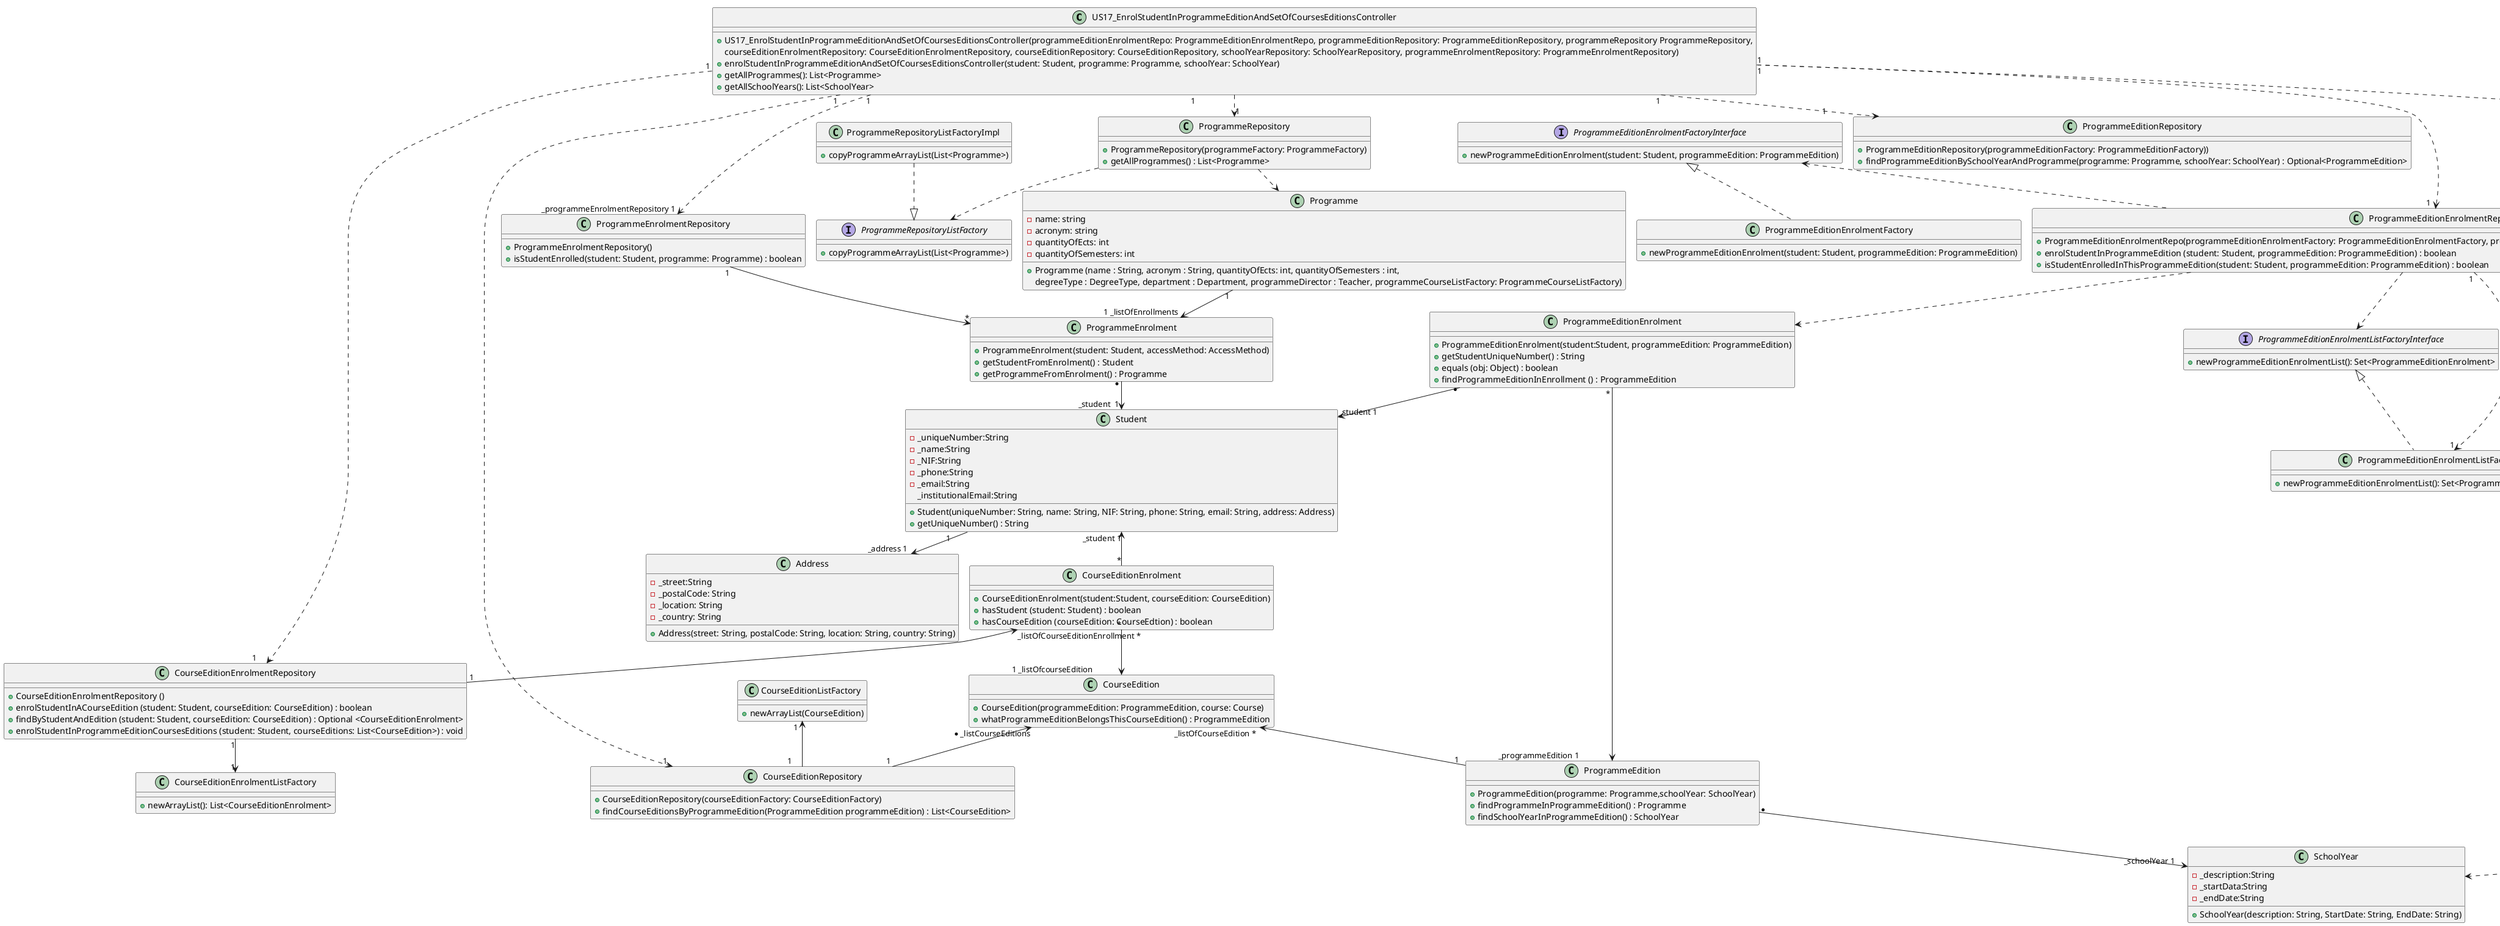 @startuml
!pragma layout smetana
'left to right direction


class US17_EnrolStudentInProgrammeEditionAndSetOfCoursesEditionsController {
    +US17_EnrolStudentInProgrammeEditionAndSetOfCoursesEditionsController(programmeEditionEnrolmentRepo: ProgrammeEditionEnrolmentRepo, programmeEditionRepository: ProgrammeEditionRepository, programmeRepository ProgrammeRepository,
    courseEditionEnrolmentRepository: CourseEditionEnrolmentRepository, courseEditionRepository: CourseEditionRepository, schoolYearRepository: SchoolYearRepository, programmeEnrolmentRepository: ProgrammeEnrolmentRepository)
    +enrolStudentInProgrammeEditionAndSetOfCoursesEditionsController(student: Student, programme: Programme, schoolYear: SchoolYear)
    +getAllProgrammes(): List<Programme>
    +getAllSchoolYears(): List<SchoolYear>
}
class CourseEditionEnrolment {
    +CourseEditionEnrolment(student:Student, courseEdition: CourseEdition)
    +hasStudent (student: Student) : boolean
    +hasCourseEdition (courseEdition: CourseEdtion) : boolean
}

class CourseEditionEnrolmentRepository {
    +CourseEditionEnrolmentRepository ()
    +enrolStudentInACourseEdition (student: Student, courseEdition: CourseEdition) : boolean
    +findByStudentAndEdition (student: Student, courseEdition: CourseEdition) : Optional <CourseEditionEnrolment>
    +enrolStudentInProgrammeEditionCoursesEditions (student: Student, courseEditions: List<CourseEdition>) : void
}

class CourseEditionEnrolmentListFactory {
    +newArrayList(): List<CourseEditionEnrolment>
}

class ProgrammeEditionEnrolment {
    +ProgrammeEditionEnrolment(student:Student, programmeEdition: ProgrammeEdition)
    +getStudentUniqueNumber() : String
    +equals (obj: Object) : boolean
    +findProgrammeEditionInEnrollment () : ProgrammeEdition
}

class ProgrammeEditionEnrolmentRepo {
    +ProgrammeEditionEnrolmentRepo(programmeEditionEnrolmentFactory: ProgrammeEditionEnrolmentFactory, programmeEditionEnrolmentListFactory: ProgrammeEditionEnrolmentListFactory)
    +enrolStudentInProgrammeEdition (student: Student, programmeEdition: ProgrammeEdition) : boolean
    +isStudentEnrolledInThisProgrammeEdition(student: Student, programmeEdition: ProgrammeEdition) : boolean
}

class ProgrammeEditionEnrolmentFactory {
    +newProgrammeEditionEnrolment(student: Student, programmeEdition: ProgrammeEdition)
}

interface ProgrammeEditionEnrolmentFactoryInterface{
    +newProgrammeEditionEnrolment(student: Student, programmeEdition: ProgrammeEdition)
}

class ProgrammeEditionEnrolmentListFactory{
    +newProgrammeEditionEnrolmentList(): Set<ProgrammeEditionEnrolment>
}

interface ProgrammeEditionEnrolmentListFactoryInterface {
    +newProgrammeEditionEnrolmentList(): Set<ProgrammeEditionEnrolment>
}

class Programme {
     - name: string
     - acronym: string
     - quantityOfEcts: int
     - quantityOfSemesters: int
     + Programme (name : String, acronym : String, quantityOfEcts: int, quantityOfSemesters : int,
     degreeType : DegreeType, department : Department, programmeDirector : Teacher, programmeCourseListFactory: ProgrammeCourseListFactory)
 }

class ProgrammeRepository {
    +ProgrammeRepository(programmeFactory: ProgrammeFactory)
    +getAllProgrammes() : List<Programme>
}

class ProgrammeRepositoryListFactoryImpl {
    +copyProgrammeArrayList(List<Programme>)
}

interface ProgrammeRepositoryListFactory {
    +copyProgrammeArrayList(List<Programme>)
}

class SchoolYear {
    -_description:String
    -_startData:String
    -_endDate:String
    +SchoolYear(description: String, StartDate: String, EndDate: String)
}

class SchoolYearRepository {
    +schoolYearRepository(schoolYearFactory: SchoolYearFactory, schoolYearListFactory: SchoolYearListFactory)
    +getAllSchoolYears() : List<SchoolYear>
}

class SchoolYearListFactory {
    +copySchoolYearArrayList(List<SchoolYear>)
}

interface SchoolYearListFactoryInterface {
    +copySchoolYearArrayList(List<SchoolYear>)

}

class ProgrammeEnrolment {
    +ProgrammeEnrolment(student: Student, accessMethod: AccessMethod)
    +getStudentFromEnrolment() : Student
    +getProgrammeFromEnrolment() : Programme
}

class ProgrammeEnrolmentRepository {
    +ProgrammeEnrolmentRepository()
    +isStudentEnrolled(student: Student, programme: Programme) : boolean
}

class Student {
    -_uniqueNumber:String
    -_name:String
    -_NIF:String
    -_phone:String
    -_email:String
    _institutionalEmail:String
    +Student(uniqueNumber: String, name: String, NIF: String, phone: String, email: String, address: Address)
    +getUniqueNumber() : String
}

class Address {
     -_street:String
     -_postalCode: String
     -_location: String
     -_country: String
     +Address(street: String, postalCode: String, location: String, country: String)
}

class CourseEdition {
    +CourseEdition(programmeEdition: ProgrammeEdition, course: Course)
    +whatProgrammeEditionBelongsThisCourseEdition() : ProgrammeEdition
}

class CourseEditionRepository {
    +CourseEditionRepository(courseEditionFactory: CourseEditionFactory)
    +findCourseEditionsByProgrammeEdition(ProgrammeEdition programmeEdition) : List<CourseEdition>
}

class CourseEditionListFactory{
    +newArrayList(CourseEdition)
}

class ProgrammeEdition {
    +ProgrammeEdition(programme: Programme,schoolYear: SchoolYear)
    +findProgrammeInProgrammeEdition() : Programme
    +findSchoolYearInProgrammeEdition() : SchoolYear
}

class ProgrammeEditionRepository {
    +ProgrammeEditionRepository(programmeEditionFactory: ProgrammeEditionFactory))
    +findProgrammeEditionBySchoolYearAndProgramme(programme: Programme, schoolYear: SchoolYear) : Optional<ProgrammeEdition>
}

US17_EnrolStudentInProgrammeEditionAndSetOfCoursesEditionsController "1 " ..> "1  " ProgrammeEditionEnrolmentRepo
US17_EnrolStudentInProgrammeEditionAndSetOfCoursesEditionsController "1" ..> "1                         " ProgrammeEditionRepository
US17_EnrolStudentInProgrammeEditionAndSetOfCoursesEditionsController "1                   " ..> "1" ProgrammeRepository
US17_EnrolStudentInProgrammeEditionAndSetOfCoursesEditionsController "1 " ..> "1     " CourseEditionEnrolmentRepository
US17_EnrolStudentInProgrammeEditionAndSetOfCoursesEditionsController "1 " ..> "1  " CourseEditionRepository
US17_EnrolStudentInProgrammeEditionAndSetOfCoursesEditionsController "1" ..> "1   " SchoolYearRepository
US17_EnrolStudentInProgrammeEditionAndSetOfCoursesEditionsController "1" ..> "_programmeEnrolmentRepository 1 " ProgrammeEnrolmentRepository
Student "1        " --> "_address 1  " Address
Student "_student  1 " <-u- "* " ProgrammeEnrolment
Programme " 1 "  --> "  1 _listOfEnrollments " ProgrammeEnrolment

ProgrammeEdition "* " -->"_schoolYear 1      " SchoolYear
CourseEditionRepository "1 " -u-> "* _listCourseEditions" CourseEdition
CourseEditionRepository" 1     " -u-> "1  " CourseEditionListFactory
Student "_student 1" <-- "*" CourseEditionEnrolment
CourseEditionEnrolment "_listOfCourseEditionEnrollment *  " <-- " 1 " CourseEditionEnrolmentRepository
CourseEditionEnrolmentRepository"1" --> "1" CourseEditionEnrolmentListFactory
CourseEditionEnrolment "*" --> "1 _listOfcourseEdition              " CourseEdition

ProgrammeEdition "_programmeEdition 1                " <-- " * " ProgrammeEditionEnrolment
ProgrammeEditionEnrolment "* " --> "_student 1   " Student
ProgrammeEditionEnrolmentRepo ..> ProgrammeEditionEnrolment
ProgrammeEditionEnrolmentFactoryInterface <.. ProgrammeEditionEnrolmentRepo
ProgrammeEditionEnrolmentRepo "1"..> "1" ProgrammeEditionEnrolmentListFactory
ProgrammeEditionEnrolmentRepo ..> ProgrammeEditionEnrolmentListFactoryInterface
CourseEdition "_listOfCourseEdition *  " <-- "1   " ProgrammeEdition
ProgrammeEditionEnrolmentFactoryInterface <|.. ProgrammeEditionEnrolmentFactory
ProgrammeEditionEnrolmentListFactoryInterface <|.. ProgrammeEditionEnrolmentListFactory
ProgrammeEnrolmentRepository "1" --> "*" ProgrammeEnrolment

ProgrammeRepository ..> ProgrammeRepositoryListFactory
ProgrammeRepository ..> Programme
ProgrammeRepositoryListFactoryImpl ..|> ProgrammeRepositoryListFactory

SchoolYearRepository  ..> SchoolYearListFactoryInterface
SchoolYearListFactory ..|> SchoolYearListFactoryInterface
SchoolYearRepository  ..>  SchoolYear

@enduml

